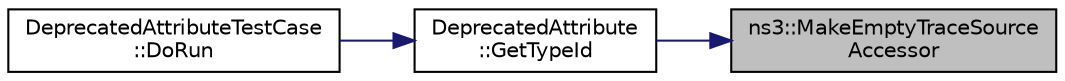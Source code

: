 digraph "ns3::MakeEmptyTraceSourceAccessor"
{
 // LATEX_PDF_SIZE
  edge [fontname="Helvetica",fontsize="10",labelfontname="Helvetica",labelfontsize="10"];
  node [fontname="Helvetica",fontsize="10",shape=record];
  rankdir="RL";
  Node1 [label="ns3::MakeEmptyTraceSource\lAccessor",height=0.2,width=0.4,color="black", fillcolor="grey75", style="filled", fontcolor="black",tooltip="Create an empty TraceSourceAccessor."];
  Node1 -> Node2 [dir="back",color="midnightblue",fontsize="10",style="solid",fontname="Helvetica"];
  Node2 [label="DeprecatedAttribute\l::GetTypeId",height=0.2,width=0.4,color="black", fillcolor="white", style="filled",URL="$class_deprecated_attribute.html#a6288a8b7cf3b4b8ccc271c72d3241c9c",tooltip=" "];
  Node2 -> Node3 [dir="back",color="midnightblue",fontsize="10",style="solid",fontname="Helvetica"];
  Node3 [label="DeprecatedAttributeTestCase\l::DoRun",height=0.2,width=0.4,color="black", fillcolor="white", style="filled",URL="$class_deprecated_attribute_test_case.html#a082dd0381220ff75bd0ef8e7708869e4",tooltip="Implementation to actually run this TestCase."];
}
